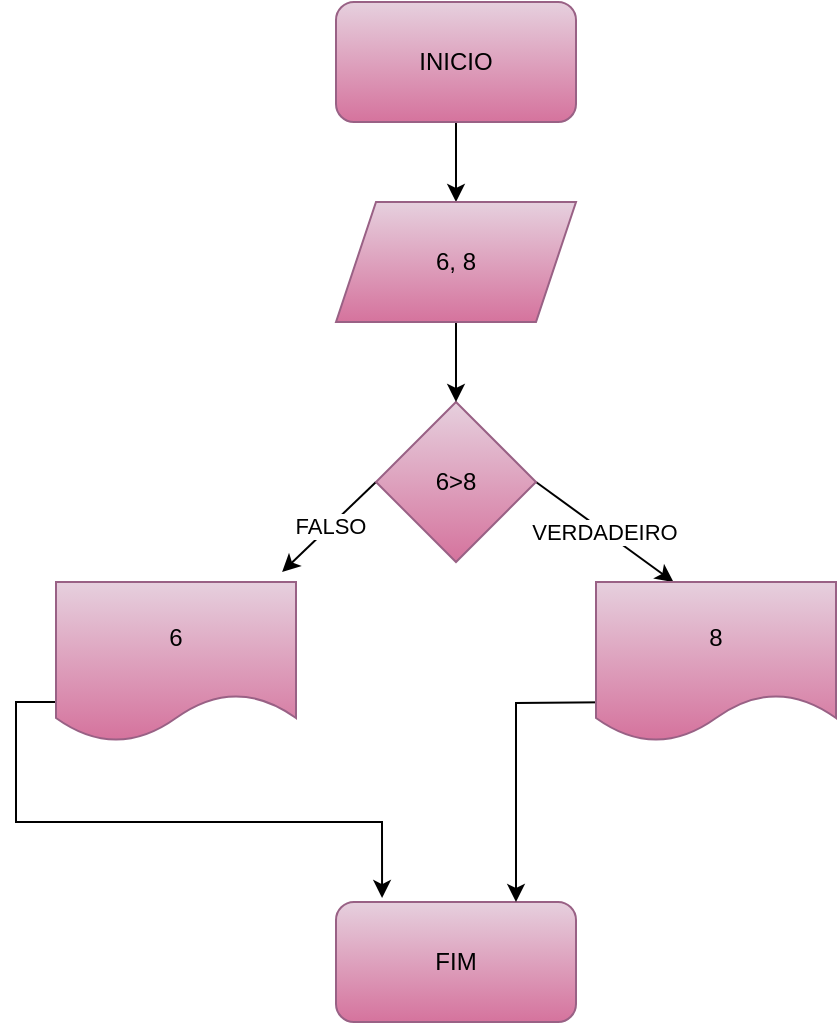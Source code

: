 <mxfile version="17.1.3" type="github">
  <diagram id="q0mI7C5hPk6Wh80l9KK2" name="Page-1">
    <mxGraphModel dx="868" dy="482" grid="1" gridSize="10" guides="1" tooltips="1" connect="1" arrows="1" fold="1" page="1" pageScale="1" pageWidth="827" pageHeight="1169" math="0" shadow="0">
      <root>
        <mxCell id="0" />
        <mxCell id="1" parent="0" />
        <mxCell id="6Q39xJvGVcRKOpn1wAht-8" style="edgeStyle=none;rounded=0;orthogonalLoop=1;jettySize=auto;html=1;entryX=0.5;entryY=0;entryDx=0;entryDy=0;" edge="1" parent="1" source="6Q39xJvGVcRKOpn1wAht-2" target="6Q39xJvGVcRKOpn1wAht-6">
          <mxGeometry relative="1" as="geometry" />
        </mxCell>
        <mxCell id="6Q39xJvGVcRKOpn1wAht-2" value="INICIO" style="rounded=1;whiteSpace=wrap;html=1;fillColor=#e6d0de;gradientColor=#d5739d;strokeColor=#996185;" vertex="1" parent="1">
          <mxGeometry x="320" y="30" width="120" height="60" as="geometry" />
        </mxCell>
        <mxCell id="6Q39xJvGVcRKOpn1wAht-3" value="FIM" style="rounded=1;whiteSpace=wrap;html=1;fillColor=#e6d0de;strokeColor=#996185;gradientColor=#d5739d;" vertex="1" parent="1">
          <mxGeometry x="320" y="480" width="120" height="60" as="geometry" />
        </mxCell>
        <mxCell id="6Q39xJvGVcRKOpn1wAht-13" value="VERDADEIRO" style="edgeStyle=none;rounded=0;orthogonalLoop=1;jettySize=auto;html=1;exitX=1;exitY=0.5;exitDx=0;exitDy=0;" edge="1" parent="1" source="6Q39xJvGVcRKOpn1wAht-4">
          <mxGeometry relative="1" as="geometry">
            <mxPoint x="488.75" y="320" as="targetPoint" />
          </mxGeometry>
        </mxCell>
        <mxCell id="6Q39xJvGVcRKOpn1wAht-21" value="FALSO" style="edgeStyle=none;rounded=0;orthogonalLoop=1;jettySize=auto;html=1;exitX=0;exitY=0.5;exitDx=0;exitDy=0;entryX=0.942;entryY=-0.062;entryDx=0;entryDy=0;entryPerimeter=0;" edge="1" parent="1" source="6Q39xJvGVcRKOpn1wAht-4" target="6Q39xJvGVcRKOpn1wAht-19">
          <mxGeometry relative="1" as="geometry" />
        </mxCell>
        <mxCell id="6Q39xJvGVcRKOpn1wAht-4" value="6&amp;gt;8" style="rhombus;whiteSpace=wrap;html=1;fillColor=#e6d0de;gradientColor=#d5739d;strokeColor=#996185;" vertex="1" parent="1">
          <mxGeometry x="340" y="230" width="80" height="80" as="geometry" />
        </mxCell>
        <mxCell id="6Q39xJvGVcRKOpn1wAht-23" style="edgeStyle=orthogonalEdgeStyle;rounded=0;orthogonalLoop=1;jettySize=auto;html=1;exitX=0;exitY=1;exitDx=0;exitDy=0;entryX=0.75;entryY=0;entryDx=0;entryDy=0;" edge="1" parent="1" target="6Q39xJvGVcRKOpn1wAht-3">
          <mxGeometry relative="1" as="geometry">
            <mxPoint x="470" y="380" as="sourcePoint" />
          </mxGeometry>
        </mxCell>
        <mxCell id="6Q39xJvGVcRKOpn1wAht-9" style="edgeStyle=none;rounded=0;orthogonalLoop=1;jettySize=auto;html=1;exitX=0.5;exitY=1;exitDx=0;exitDy=0;entryX=0.5;entryY=0;entryDx=0;entryDy=0;" edge="1" parent="1" source="6Q39xJvGVcRKOpn1wAht-6" target="6Q39xJvGVcRKOpn1wAht-4">
          <mxGeometry relative="1" as="geometry" />
        </mxCell>
        <mxCell id="6Q39xJvGVcRKOpn1wAht-6" value="6, 8" style="shape=parallelogram;perimeter=parallelogramPerimeter;whiteSpace=wrap;html=1;fixedSize=1;fillColor=#e6d0de;gradientColor=#d5739d;strokeColor=#996185;" vertex="1" parent="1">
          <mxGeometry x="320" y="130" width="120" height="60" as="geometry" />
        </mxCell>
        <mxCell id="6Q39xJvGVcRKOpn1wAht-12" style="edgeStyle=none;rounded=0;orthogonalLoop=1;jettySize=auto;html=1;entryX=0;entryY=0.5;entryDx=0;entryDy=0;" edge="1" parent="1">
          <mxGeometry relative="1" as="geometry">
            <mxPoint x="470" y="450" as="sourcePoint" />
            <mxPoint x="470" y="450" as="targetPoint" />
          </mxGeometry>
        </mxCell>
        <mxCell id="6Q39xJvGVcRKOpn1wAht-16" style="edgeStyle=none;rounded=0;orthogonalLoop=1;jettySize=auto;html=1;entryX=0.5;entryY=0;entryDx=0;entryDy=0;" edge="1" parent="1">
          <mxGeometry relative="1" as="geometry">
            <mxPoint x="530" y="410" as="sourcePoint" />
            <mxPoint x="530" y="410" as="targetPoint" />
          </mxGeometry>
        </mxCell>
        <mxCell id="6Q39xJvGVcRKOpn1wAht-22" style="edgeStyle=orthogonalEdgeStyle;rounded=0;orthogonalLoop=1;jettySize=auto;html=1;exitX=0;exitY=0.75;exitDx=0;exitDy=0;entryX=0.192;entryY=-0.033;entryDx=0;entryDy=0;entryPerimeter=0;" edge="1" parent="1" source="6Q39xJvGVcRKOpn1wAht-19" target="6Q39xJvGVcRKOpn1wAht-3">
          <mxGeometry relative="1" as="geometry">
            <mxPoint x="180" y="500" as="targetPoint" />
          </mxGeometry>
        </mxCell>
        <mxCell id="6Q39xJvGVcRKOpn1wAht-19" value="6" style="shape=document;whiteSpace=wrap;html=1;boundedLbl=1;fillColor=#e6d0de;gradientColor=#d5739d;strokeColor=#996185;" vertex="1" parent="1">
          <mxGeometry x="180" y="320" width="120" height="80" as="geometry" />
        </mxCell>
        <mxCell id="6Q39xJvGVcRKOpn1wAht-24" value="8" style="shape=document;whiteSpace=wrap;html=1;boundedLbl=1;fillColor=#e6d0de;gradientColor=#d5739d;strokeColor=#996185;" vertex="1" parent="1">
          <mxGeometry x="450" y="320" width="120" height="80" as="geometry" />
        </mxCell>
      </root>
    </mxGraphModel>
  </diagram>
</mxfile>
